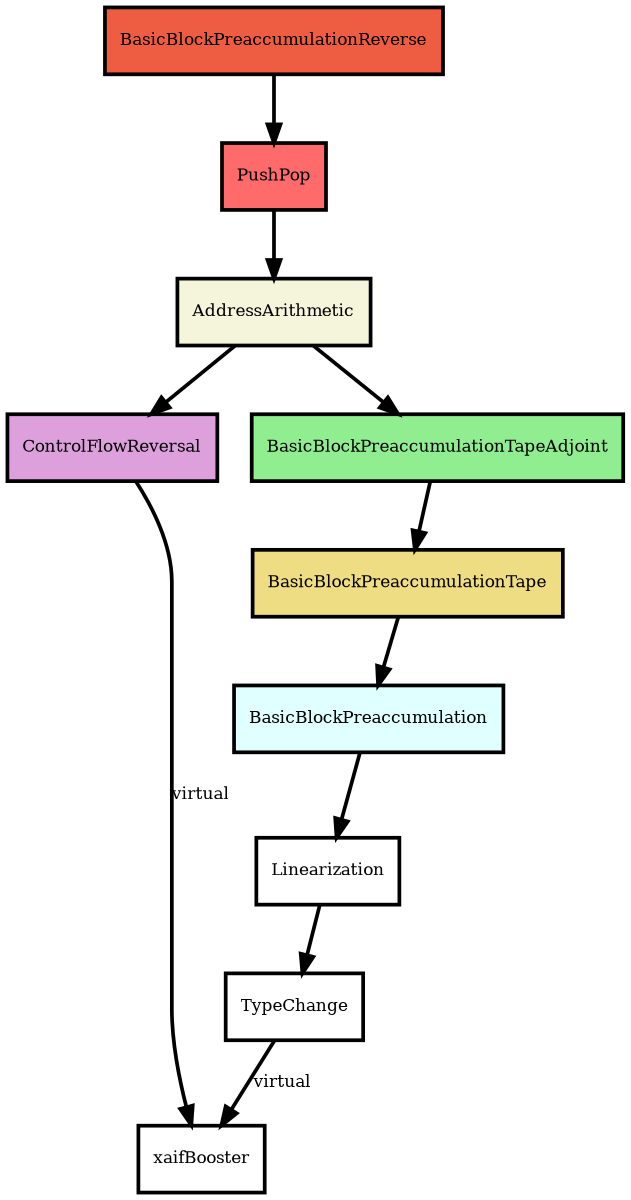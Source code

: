 Digraph {
  graph [size="8,8"];
  edge [penwidth=2,fontsize=9];
  node [penwidth=2,fontsize=9,shape=rect,style=filled,fillcolor=white];

  {
    rank = same;
    ControlFlowReversal                  [fillcolor=plum,URL="http://www.mcs.anl.gov/OpenAD/xaifBoosterDox/namespacexaifBoosterControlFlowReversal.html"];
    BasicBlockPreaccumulationTapeAdjoint [fillcolor=lightgreen,URL="http://www.mcs.anl.gov/OpenAD/xaifBoosterDox/namespacexaifBoosterBasicBlockPreaccumulationTapeAdjoint.html"];
  }
  PushPop                                [fillcolor=indianred1,URL="http://www.mcs.anl.gov/OpenAD/xaifBoosterDox/namespacexaifBoosterPushPop.html"];
  BasicBlockPreaccumulationTape          [fillcolor=lightgoldenrod,URL="http://www.mcs.anl.gov/OpenAD/xaifBoosterDox/namespacexaifBoosterBasicBlockPreaccumulationTape.html"];
  BasicBlockPreaccumulation              [fillcolor=lightcyan,URL="http://www.mcs.anl.gov/OpenAD/xaifBoosterDox/namespacexaifBoosterBasicBlockPreaccumulation.html"];
  BasicBlockPreaccumulationReverse       [fillcolor=tomato2,URL="http://www.mcs.anl.gov/OpenAD/xaifBoosterDox/namespacexaifBoosterBasicBlockPreaccumulationReverse.html"];
  AddressArithmetic                      [fillcolor=beige,URL="http://www.mcs.anl.gov/OpenAD/xaifBoosterDox/namespacexaifBoosterAddressArithmetic.html"];

  BasicBlockPreaccumulationReverse->PushPop;
  PushPop->AddressArithmetic;
  AddressArithmetic->ControlFlowReversal;
  ControlFlowReversal->xaifBooster [label="virtual"];

  AddressArithmetic->BasicBlockPreaccumulationTapeAdjoint;
  BasicBlockPreaccumulationTapeAdjoint->BasicBlockPreaccumulationTape;
  //MemOpsTradeoffPreaccumulation->BasicBlockPreaccumulation;
  BasicBlockPreaccumulationTape->BasicBlockPreaccumulation;
  BasicBlockPreaccumulation->Linearization;
  Linearization->TypeChange;
  TypeChange->xaifBooster [label="virtual"];

}

